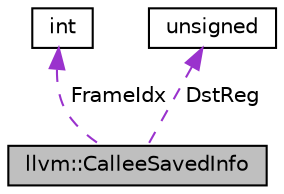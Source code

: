 digraph "llvm::CalleeSavedInfo"
{
 // LATEX_PDF_SIZE
  bgcolor="transparent";
  edge [fontname="Helvetica",fontsize="10",labelfontname="Helvetica",labelfontsize="10"];
  node [fontname="Helvetica",fontsize="10",shape="box"];
  Node1 [label="llvm::CalleeSavedInfo",height=0.2,width=0.4,color="black", fillcolor="grey75", style="filled", fontcolor="black",tooltip="The CalleeSavedInfo class tracks the information need to locate where a callee saved register is in t..."];
  Node2 -> Node1 [dir="back",color="darkorchid3",fontsize="10",style="dashed",label=" FrameIdx" ,fontname="Helvetica"];
  Node2 [label="int",height=0.2,width=0.4,color="black",tooltip=" "];
  Node3 -> Node1 [dir="back",color="darkorchid3",fontsize="10",style="dashed",label=" DstReg" ,fontname="Helvetica"];
  Node3 [label="unsigned",height=0.2,width=0.4,color="black",URL="$classunsigned.html",tooltip=" "];
}
